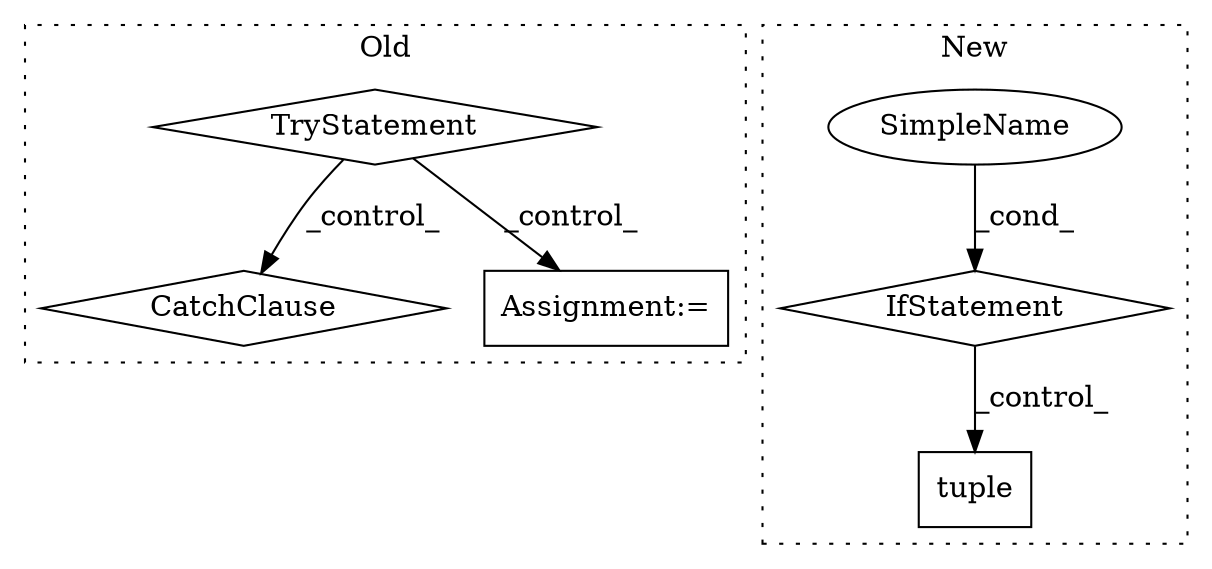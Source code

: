 digraph G {
subgraph cluster0 {
1 [label="CatchClause" a="12" s="1217,1249" l="11,2" shape="diamond"];
3 [label="TryStatement" a="54" s="1120" l="4" shape="diamond"];
4 [label="Assignment:=" a="7" s="1134" l="1" shape="box"];
label = "Old";
style="dotted";
}
subgraph cluster1 {
2 [label="tuple" a="32" s="1890,1928" l="6,1" shape="box"];
5 [label="IfStatement" a="25" s="1183,1203" l="4,2" shape="diamond"];
6 [label="SimpleName" a="42" s="" l="" shape="ellipse"];
label = "New";
style="dotted";
}
3 -> 1 [label="_control_"];
3 -> 4 [label="_control_"];
5 -> 2 [label="_control_"];
6 -> 5 [label="_cond_"];
}